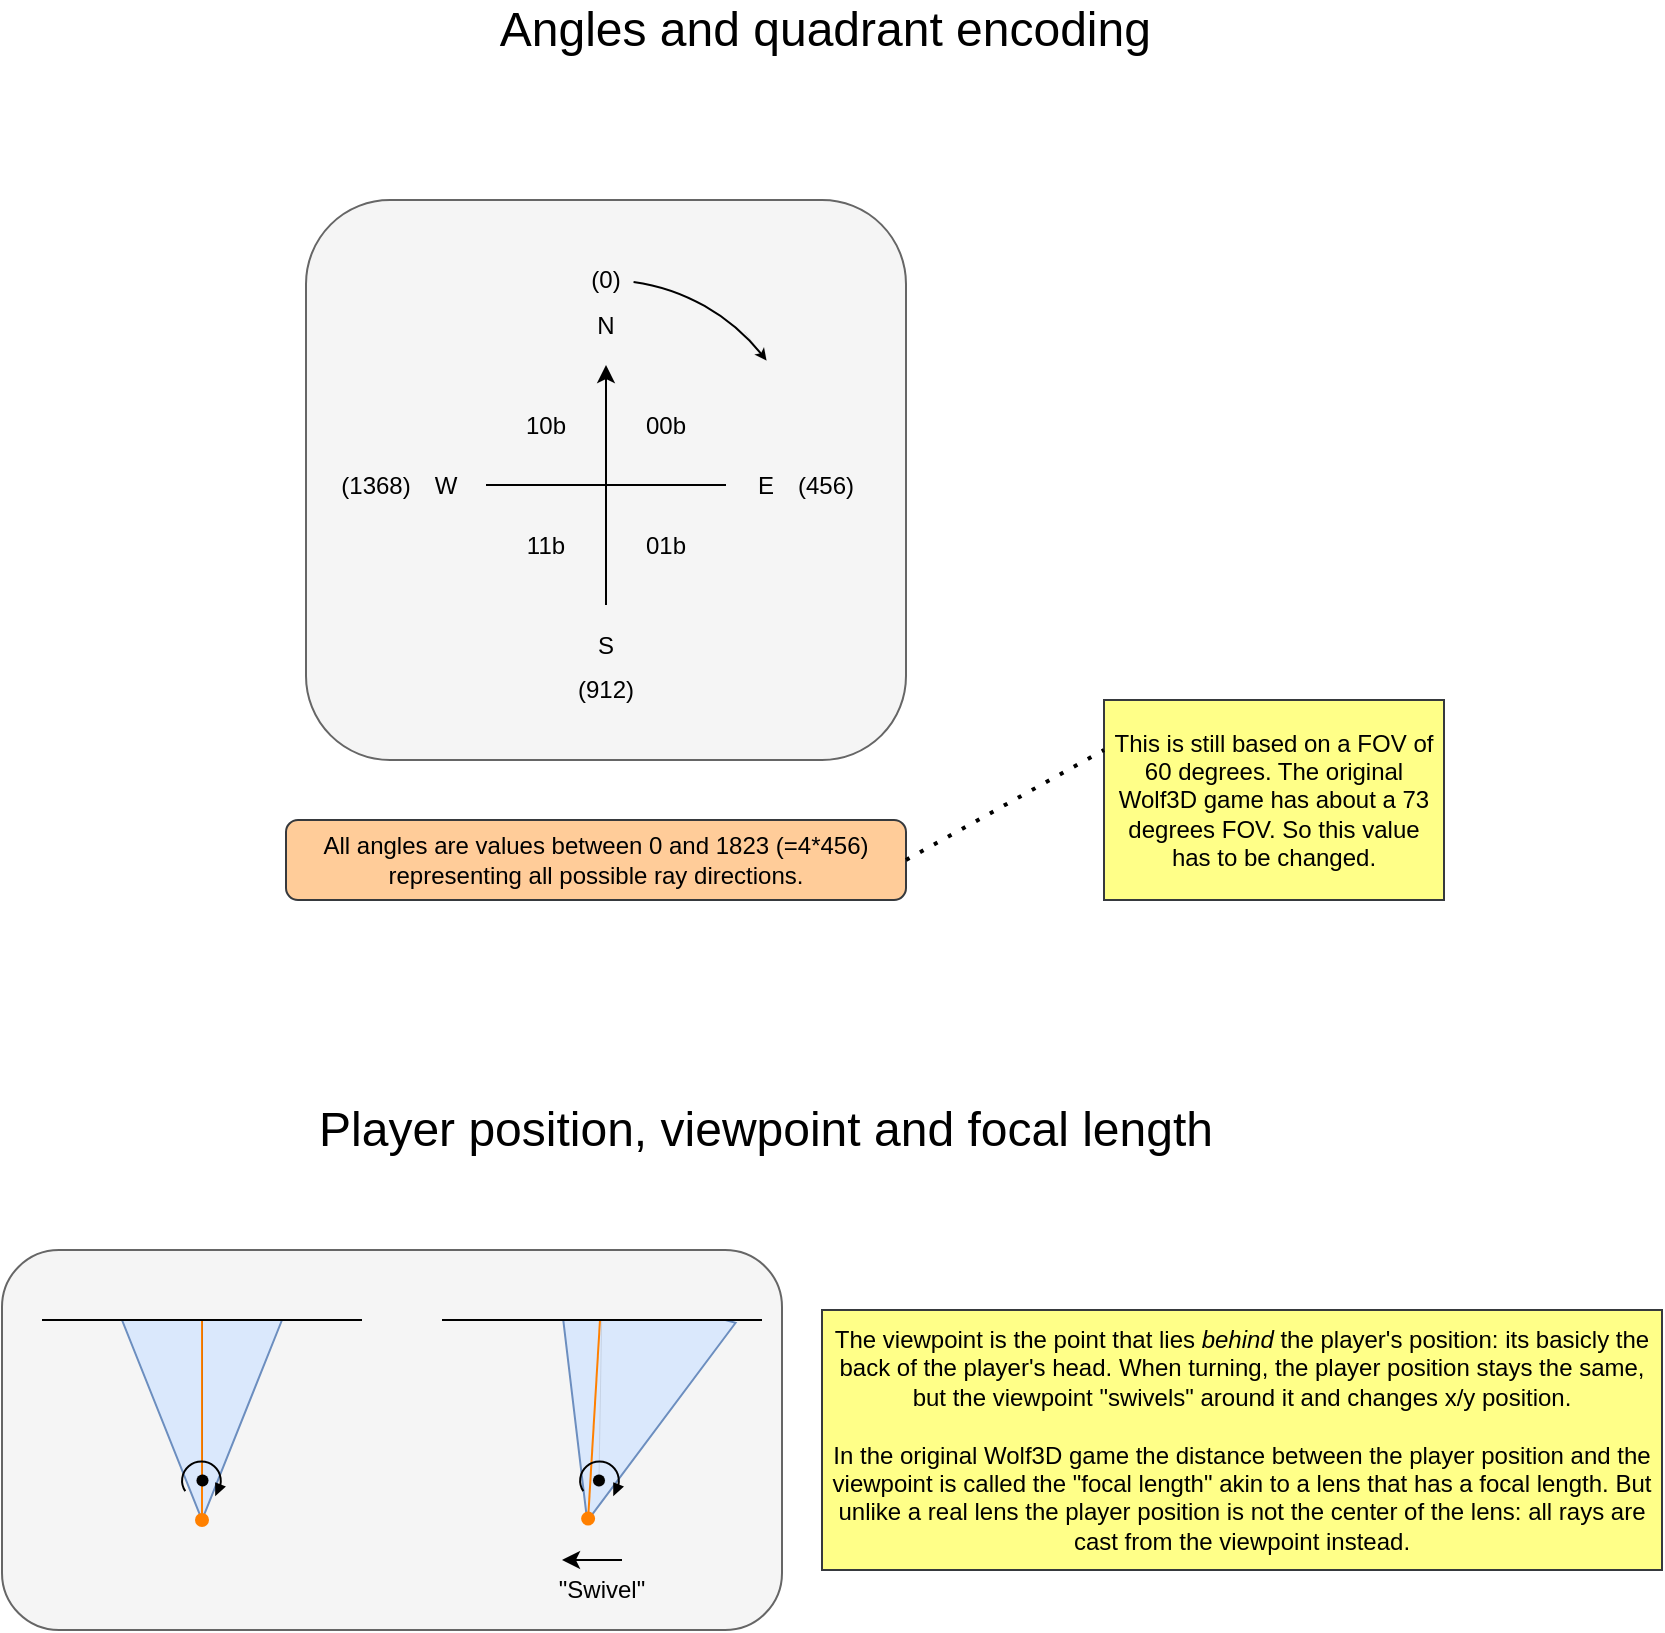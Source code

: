 <mxfile version="20.2.7" type="device" pages="2"><diagram id="IwFHvDMHvyYYLNJeueby" name="Definitions"><mxGraphModel dx="3754" dy="1385" grid="1" gridSize="10" guides="1" tooltips="1" connect="1" arrows="1" fold="1" page="1" pageScale="1" pageWidth="1169" pageHeight="1654" math="0" shadow="0"><root><mxCell id="0"/><mxCell id="1" parent="0"/><mxCell id="Seb7P92MuskYszHU4UcD-30" value="" style="rounded=1;whiteSpace=wrap;html=1;fillColor=#f5f5f5;strokeColor=#666666;fontColor=#333333;" parent="1" vertex="1"><mxGeometry x="-1016" y="705" width="390" height="190" as="geometry"/></mxCell><mxCell id="Seb7P92MuskYszHU4UcD-15" value="" style="triangle;whiteSpace=wrap;html=1;rotation=90;fillColor=#dae8fc;strokeColor=#6c8ebf;" parent="1" vertex="1"><mxGeometry x="-966" y="750" width="100" height="80" as="geometry"/></mxCell><mxCell id="Seb7P92MuskYszHU4UcD-17" value="" style="endArrow=none;html=1;rounded=0;startArrow=oval;startFill=1;entryX=0;entryY=0.5;entryDx=0;entryDy=0;exitX=1;exitY=0.5;exitDx=0;exitDy=0;strokeWidth=1;strokeColor=#FF8000;" parent="1" source="Seb7P92MuskYszHU4UcD-15" target="Seb7P92MuskYszHU4UcD-15" edge="1"><mxGeometry width="50" height="50" relative="1" as="geometry"><mxPoint x="-906" y="830" as="sourcePoint"/><mxPoint x="-926" y="750" as="targetPoint"/></mxGeometry></mxCell><mxCell id="pnBrASdNg9byDDKFD9IH-14" value="" style="triangle;whiteSpace=wrap;html=1;rotation=105;fillColor=#dae8fc;strokeColor=#6c8ebf;" vertex="1" parent="1"><mxGeometry x="-766" y="739" width="115" height="92" as="geometry"/></mxCell><mxCell id="y98od3RTpJMzL5h_g62b-8" value="" style="rounded=1;whiteSpace=wrap;html=1;fillColor=#f5f5f5;strokeColor=#666666;fontColor=#333333;" parent="1" vertex="1"><mxGeometry x="-864" y="180" width="300" height="280" as="geometry"/></mxCell><mxCell id="Seb7P92MuskYszHU4UcD-6" value="All angles are values between 0 and 1823 (=4*456) representing all possible ray directions." style="rounded=1;whiteSpace=wrap;html=1;fillColor=#ffcc99;strokeColor=#36393d;" parent="1" vertex="1"><mxGeometry x="-874" y="490" width="310" height="40" as="geometry"/></mxCell><mxCell id="Seb7P92MuskYszHU4UcD-7" value="This is still based on a FOV of 60 degrees. The original Wolf3D game has about a 73 degrees FOV. So this value has to be changed." style="rounded=0;whiteSpace=wrap;html=1;fillColor=#ffff88;strokeColor=#36393d;" parent="1" vertex="1"><mxGeometry x="-465" y="430" width="170" height="100" as="geometry"/></mxCell><mxCell id="Seb7P92MuskYszHU4UcD-8" value="" style="endArrow=none;dashed=1;html=1;dashPattern=1 3;strokeWidth=2;rounded=0;entryX=0;entryY=0.25;entryDx=0;entryDy=0;exitX=1;exitY=0.5;exitDx=0;exitDy=0;" parent="1" source="Seb7P92MuskYszHU4UcD-6" target="Seb7P92MuskYszHU4UcD-7" edge="1"><mxGeometry width="50" height="50" relative="1" as="geometry"><mxPoint x="-1074" y="340" as="sourcePoint"/><mxPoint x="-1024" y="290" as="targetPoint"/></mxGeometry></mxCell><mxCell id="Seb7P92MuskYszHU4UcD-9" value="The viewpoint is the point that lies &lt;i&gt;behind&lt;/i&gt; the player's position: its basicly the back of the player's head. When turning, the player position stays the same, but the viewpoint &quot;swivels&quot; around it and changes x/y position. &lt;br&gt;&lt;br&gt;In the original Wolf3D game the distance between the player position and the viewpoint is called the &quot;focal length&quot; akin to a lens that has a focal length. But unlike a real lens the player position is not the center of the lens: all rays are cast from the viewpoint instead." style="rounded=0;whiteSpace=wrap;html=1;fillColor=#ffff88;strokeColor=#36393d;" parent="1" vertex="1"><mxGeometry x="-606" y="735" width="420" height="130" as="geometry"/></mxCell><mxCell id="Seb7P92MuskYszHU4UcD-11" value="" style="endArrow=none;html=1;rounded=0;" parent="1" edge="1"><mxGeometry width="50" height="50" relative="1" as="geometry"><mxPoint x="-996" y="740" as="sourcePoint"/><mxPoint x="-836" y="740" as="targetPoint"/></mxGeometry></mxCell><mxCell id="Seb7P92MuskYszHU4UcD-16" value="" style="endArrow=none;html=1;rounded=0;startArrow=oval;startFill=1;exitX=0.8;exitY=0.5;exitDx=0;exitDy=0;exitPerimeter=0;strokeWidth=0;" parent="1" source="Seb7P92MuskYszHU4UcD-15" edge="1"><mxGeometry width="50" height="50" relative="1" as="geometry"><mxPoint x="-476" y="760" as="sourcePoint"/><mxPoint x="-916" y="740" as="targetPoint"/></mxGeometry></mxCell><mxCell id="Seb7P92MuskYszHU4UcD-20" value="" style="endArrow=none;html=1;rounded=0;startArrow=oval;startFill=1;entryX=0;entryY=0.75;entryDx=0;entryDy=0;exitX=0.8;exitY=0.5;exitDx=0;exitDy=0;exitPerimeter=0;strokeWidth=0;" parent="1" edge="1"><mxGeometry width="50" height="50" relative="1" as="geometry"><mxPoint x="-717.765" y="819.978" as="sourcePoint"/><mxPoint x="-716.378" y="737.527" as="targetPoint"/></mxGeometry></mxCell><mxCell id="Seb7P92MuskYszHU4UcD-21" value="" style="endArrow=none;html=1;rounded=0;startArrow=oval;startFill=1;exitX=1;exitY=0.5;exitDx=0;exitDy=0;strokeWidth=1;strokeColor=#FF8000;" parent="1" edge="1"><mxGeometry width="50" height="50" relative="1" as="geometry"><mxPoint x="-722.941" y="839.296" as="sourcePoint"/><mxPoint x="-717" y="740" as="targetPoint"/></mxGeometry></mxCell><mxCell id="Seb7P92MuskYszHU4UcD-28" value="" style="endArrow=classic;html=1;rounded=0;strokeColor=#000000;strokeWidth=1;" parent="1" edge="1"><mxGeometry width="50" height="50" relative="1" as="geometry"><mxPoint x="-706" y="860" as="sourcePoint"/><mxPoint x="-736" y="860" as="targetPoint"/></mxGeometry></mxCell><mxCell id="Seb7P92MuskYszHU4UcD-29" value="&quot;Swivel&quot;" style="text;html=1;strokeColor=none;fillColor=none;align=center;verticalAlign=middle;whiteSpace=wrap;rounded=0;" parent="1" vertex="1"><mxGeometry x="-746" y="860" width="60" height="30" as="geometry"/></mxCell><mxCell id="y98od3RTpJMzL5h_g62b-1" value="" style="endArrow=classic;html=1;rounded=0;endFill=1;" parent="1" edge="1"><mxGeometry width="50" height="50" relative="1" as="geometry"><mxPoint x="-714" y="382.5" as="sourcePoint"/><mxPoint x="-714" y="262.5" as="targetPoint"/></mxGeometry></mxCell><mxCell id="y98od3RTpJMzL5h_g62b-2" value="" style="endArrow=none;html=1;rounded=0;" parent="1" edge="1"><mxGeometry width="50" height="50" relative="1" as="geometry"><mxPoint x="-654" y="322.5" as="sourcePoint"/><mxPoint x="-774" y="322.5" as="targetPoint"/></mxGeometry></mxCell><mxCell id="y98od3RTpJMzL5h_g62b-3" value="00b" style="text;html=1;strokeColor=none;fillColor=none;align=center;verticalAlign=middle;whiteSpace=wrap;rounded=0;" parent="1" vertex="1"><mxGeometry x="-714" y="277.5" width="60" height="30" as="geometry"/></mxCell><mxCell id="y98od3RTpJMzL5h_g62b-4" value="N" style="text;html=1;strokeColor=none;fillColor=none;align=center;verticalAlign=middle;whiteSpace=wrap;rounded=0;" parent="1" vertex="1"><mxGeometry x="-744" y="227.5" width="60" height="30" as="geometry"/></mxCell><mxCell id="y98od3RTpJMzL5h_g62b-5" value="S" style="text;html=1;strokeColor=none;fillColor=none;align=center;verticalAlign=middle;whiteSpace=wrap;rounded=0;" parent="1" vertex="1"><mxGeometry x="-744" y="387.5" width="60" height="30" as="geometry"/></mxCell><mxCell id="y98od3RTpJMzL5h_g62b-6" value="E" style="text;html=1;strokeColor=none;fillColor=none;align=center;verticalAlign=middle;whiteSpace=wrap;rounded=0;" parent="1" vertex="1"><mxGeometry x="-664" y="307.5" width="60" height="30" as="geometry"/></mxCell><mxCell id="y98od3RTpJMzL5h_g62b-7" value="W" style="text;html=1;strokeColor=none;fillColor=none;align=center;verticalAlign=middle;whiteSpace=wrap;rounded=0;" parent="1" vertex="1"><mxGeometry x="-824" y="307.5" width="60" height="30" as="geometry"/></mxCell><mxCell id="y98od3RTpJMzL5h_g62b-9" value="Angles and quadrant encoding&amp;nbsp;" style="text;html=1;strokeColor=none;fillColor=none;align=center;verticalAlign=middle;whiteSpace=wrap;rounded=0;fontStyle=0;fontSize=24;" parent="1" vertex="1"><mxGeometry x="-799" y="80" width="396" height="30" as="geometry"/></mxCell><mxCell id="y98od3RTpJMzL5h_g62b-10" value="01b" style="text;html=1;strokeColor=none;fillColor=none;align=center;verticalAlign=middle;whiteSpace=wrap;rounded=0;" parent="1" vertex="1"><mxGeometry x="-714" y="337.5" width="60" height="30" as="geometry"/></mxCell><mxCell id="y98od3RTpJMzL5h_g62b-11" value="10b" style="text;html=1;strokeColor=none;fillColor=none;align=center;verticalAlign=middle;whiteSpace=wrap;rounded=0;" parent="1" vertex="1"><mxGeometry x="-774" y="277.5" width="60" height="30" as="geometry"/></mxCell><mxCell id="y98od3RTpJMzL5h_g62b-12" value="11b" style="text;html=1;strokeColor=none;fillColor=none;align=center;verticalAlign=middle;whiteSpace=wrap;rounded=0;" parent="1" vertex="1"><mxGeometry x="-774" y="337.5" width="60" height="30" as="geometry"/></mxCell><mxCell id="pnBrASdNg9byDDKFD9IH-1" value="" style="verticalLabelPosition=bottom;verticalAlign=top;html=1;shape=mxgraph.basic.arc;startAngle=0.022;endAngle=0.142;" vertex="1" parent="1"><mxGeometry x="-814" y="220" width="200" height="200" as="geometry"/></mxCell><mxCell id="pnBrASdNg9byDDKFD9IH-2" value="" style="endArrow=classic;html=1;rounded=0;exitX=0.845;exitY=0.128;exitDx=0;exitDy=0;exitPerimeter=0;strokeWidth=0;" edge="1" parent="1" source="pnBrASdNg9byDDKFD9IH-1"><mxGeometry width="50" height="50" relative="1" as="geometry"><mxPoint x="-824" y="250" as="sourcePoint"/><mxPoint x="-634" y="260" as="targetPoint"/></mxGeometry></mxCell><mxCell id="pnBrASdNg9byDDKFD9IH-3" value="(0)" style="text;html=1;strokeColor=none;fillColor=none;align=center;verticalAlign=middle;whiteSpace=wrap;rounded=0;" vertex="1" parent="1"><mxGeometry x="-744" y="205" width="60" height="30" as="geometry"/></mxCell><mxCell id="pnBrASdNg9byDDKFD9IH-4" value="(456)" style="text;html=1;strokeColor=none;fillColor=none;align=center;verticalAlign=middle;whiteSpace=wrap;rounded=0;" vertex="1" parent="1"><mxGeometry x="-634" y="307.5" width="60" height="30" as="geometry"/></mxCell><mxCell id="pnBrASdNg9byDDKFD9IH-5" value="(912)" style="text;html=1;strokeColor=none;fillColor=none;align=center;verticalAlign=middle;whiteSpace=wrap;rounded=0;" vertex="1" parent="1"><mxGeometry x="-744" y="410" width="60" height="30" as="geometry"/></mxCell><mxCell id="pnBrASdNg9byDDKFD9IH-6" value="(1368)" style="text;html=1;strokeColor=none;fillColor=none;align=center;verticalAlign=middle;whiteSpace=wrap;rounded=0;" vertex="1" parent="1"><mxGeometry x="-859" y="307.5" width="60" height="30" as="geometry"/></mxCell><mxCell id="pnBrASdNg9byDDKFD9IH-7" value="Player position, viewpoint&amp;nbsp;and focal length" style="text;html=1;strokeColor=none;fillColor=none;align=center;verticalAlign=middle;whiteSpace=wrap;rounded=0;fontStyle=0;fontSize=24;" vertex="1" parent="1"><mxGeometry x="-914" y="630" width="560" height="30" as="geometry"/></mxCell><mxCell id="pnBrASdNg9byDDKFD9IH-10" value="" style="verticalLabelPosition=bottom;shadow=0;dashed=0;align=center;html=1;verticalAlign=top;shape=mxgraph.electrical.rot_mech.verticalLabelPosition=bottom;shadow=0;dashed=0;align=center;html=1;verticalAlign=top;strokeWidth=1;shape=mxgraph.electrical.rot_mech.rotation;fontSize=24;flipH=1;rotation=-180;fillColor=#000000;" vertex="1" parent="1"><mxGeometry x="-927.03" y="810" width="22.06" height="17" as="geometry"/></mxCell><mxCell id="pnBrASdNg9byDDKFD9IH-15" value="" style="verticalLabelPosition=bottom;shadow=0;dashed=0;align=center;html=1;verticalAlign=top;shape=mxgraph.electrical.rot_mech.verticalLabelPosition=bottom;shadow=0;dashed=0;align=center;html=1;verticalAlign=top;strokeWidth=1;shape=mxgraph.electrical.rot_mech.rotation;fontSize=24;flipH=1;rotation=-180;fillColor=#000000;" vertex="1" parent="1"><mxGeometry x="-728.0" y="810" width="22.06" height="17" as="geometry"/></mxCell><mxCell id="pnBrASdNg9byDDKFD9IH-16" value="" style="rounded=0;whiteSpace=wrap;html=1;fontSize=24;fillColor=#f5f5f5;fontColor=#333333;strokeColor=none;" vertex="1" parent="1"><mxGeometry x="-754" y="710" width="104" height="30" as="geometry"/></mxCell><mxCell id="Seb7P92MuskYszHU4UcD-18" value="" style="endArrow=none;html=1;rounded=0;" parent="1" edge="1"><mxGeometry width="50" height="50" relative="1" as="geometry"><mxPoint x="-796" y="740" as="sourcePoint"/><mxPoint x="-636" y="740" as="targetPoint"/></mxGeometry></mxCell></root></mxGraphModel></diagram><diagram name="Draw 3D View" id="zpIlNIuAMDUL8SPz8ESY"><mxGraphModel dx="729" dy="391" grid="1" gridSize="10" guides="1" tooltips="1" connect="1" arrows="1" fold="1" page="1" pageScale="1" pageWidth="1169" pageHeight="1654" math="0" shadow="0"><root><mxCell id="o-w1KJKEujgNLh5GXevW-0"/><mxCell id="o-w1KJKEujgNLh5GXevW-1" parent="o-w1KJKEujgNLh5GXevW-0"/><mxCell id="o-w1KJKEujgNLh5GXevW-7" value="" style="rounded=1;whiteSpace=wrap;html=1;" vertex="1" parent="o-w1KJKEujgNLh5GXevW-1"><mxGeometry x="270" y="180" width="680" height="290" as="geometry"/></mxCell><mxCell id="o-w1KJKEujgNLh5GXevW-8" value="VIEWPOINT_X" style="rounded=0;whiteSpace=wrap;html=1;fillColor=#cdeb8b;strokeColor=#36393d;" vertex="1" parent="o-w1KJKEujgNLh5GXevW-1"><mxGeometry x="470" y="380" width="100" height="20" as="geometry"/></mxCell><mxCell id="o-w1KJKEujgNLh5GXevW-9" value="VIEWPOINT_Y" style="rounded=0;whiteSpace=wrap;html=1;fillColor=#cdeb8b;strokeColor=#36393d;" vertex="1" parent="o-w1KJKEujgNLh5GXevW-1"><mxGeometry x="470" y="400" width="100" height="20" as="geometry"/></mxCell><mxCell id="o-w1KJKEujgNLh5GXevW-10" value="LOOKING_DIR" style="rounded=0;whiteSpace=wrap;html=1;fillColor=#cdeb8b;strokeColor=#36393d;" vertex="1" parent="o-w1KJKEujgNLh5GXevW-1"><mxGeometry x="130" y="240" width="100" height="20" as="geometry"/></mxCell><mxCell id="o-w1KJKEujgNLh5GXevW-11" value="PLAYER_POS_X" style="rounded=0;whiteSpace=wrap;html=1;fillColor=#cdeb8b;strokeColor=#36393d;" vertex="1" parent="o-w1KJKEujgNLh5GXevW-1"><mxGeometry x="120" y="400" width="100" height="20" as="geometry"/></mxCell><mxCell id="o-w1KJKEujgNLh5GXevW-12" value="PLAYER_POS_Y" style="rounded=0;whiteSpace=wrap;html=1;fillColor=#cdeb8b;strokeColor=#36393d;" vertex="1" parent="o-w1KJKEujgNLh5GXevW-1"><mxGeometry x="120" y="420" width="100" height="20" as="geometry"/></mxCell><mxCell id="o-w1KJKEujgNLh5GXevW-23" value="Calculate looking dir quadrant" style="rounded=1;whiteSpace=wrap;html=1;fillColor=#cce5ff;strokeColor=#36393d;" vertex="1" parent="o-w1KJKEujgNLh5GXevW-1"><mxGeometry x="310" y="220" width="120" height="60" as="geometry"/></mxCell><mxCell id="o-w1KJKEujgNLh5GXevW-24" value="" style="endArrow=classic;html=1;rounded=0;strokeColor=#000000;strokeWidth=1;exitX=1;exitY=0.5;exitDx=0;exitDy=0;entryX=0;entryY=0.5;entryDx=0;entryDy=0;" edge="1" parent="o-w1KJKEujgNLh5GXevW-1" source="o-w1KJKEujgNLh5GXevW-10" target="o-w1KJKEujgNLh5GXevW-23"><mxGeometry width="50" height="50" relative="1" as="geometry"><mxPoint x="410" y="130" as="sourcePoint"/><mxPoint x="460" y="80" as="targetPoint"/></mxGeometry></mxCell><mxCell id="o-w1KJKEujgNLh5GXevW-25" value="LOOKING_DIR_QUADRANT" style="rounded=0;whiteSpace=wrap;html=1;fillColor=#cdeb8b;strokeColor=#36393d;" vertex="1" parent="o-w1KJKEujgNLh5GXevW-1"><mxGeometry x="470" y="240" width="180" height="20" as="geometry"/></mxCell><mxCell id="o-w1KJKEujgNLh5GXevW-26" value="" style="endArrow=classic;html=1;rounded=0;strokeColor=#000000;strokeWidth=1;exitX=1;exitY=0.5;exitDx=0;exitDy=0;entryX=0;entryY=0.5;entryDx=0;entryDy=0;" edge="1" parent="o-w1KJKEujgNLh5GXevW-1" source="o-w1KJKEujgNLh5GXevW-23" target="o-w1KJKEujgNLh5GXevW-25"><mxGeometry width="50" height="50" relative="1" as="geometry"><mxPoint x="240" y="260" as="sourcePoint"/><mxPoint x="320" y="260" as="targetPoint"/></mxGeometry></mxCell><mxCell id="o-w1KJKEujgNLh5GXevW-27" value="Calculate viewpoint position" style="rounded=1;whiteSpace=wrap;html=1;fillColor=#f8cecc;strokeColor=#b85450;" vertex="1" parent="o-w1KJKEujgNLh5GXevW-1"><mxGeometry x="300" y="370" width="120" height="60" as="geometry"/></mxCell><mxCell id="o-w1KJKEujgNLh5GXevW-28" value="" style="endArrow=classic;html=1;rounded=0;strokeColor=#000000;strokeWidth=1;exitX=1;exitY=0.5;exitDx=0;exitDy=0;entryX=0;entryY=0.25;entryDx=0;entryDy=0;" edge="1" parent="o-w1KJKEujgNLh5GXevW-1" source="o-w1KJKEujgNLh5GXevW-11" target="o-w1KJKEujgNLh5GXevW-27"><mxGeometry width="50" height="50" relative="1" as="geometry"><mxPoint x="240" y="260" as="sourcePoint"/><mxPoint x="320" y="260" as="targetPoint"/></mxGeometry></mxCell><mxCell id="o-w1KJKEujgNLh5GXevW-29" value="" style="endArrow=classic;html=1;rounded=0;strokeColor=#000000;strokeWidth=1;exitX=1;exitY=0.5;exitDx=0;exitDy=0;entryX=-0.006;entryY=0.639;entryDx=0;entryDy=0;entryPerimeter=0;" edge="1" parent="o-w1KJKEujgNLh5GXevW-1" source="o-w1KJKEujgNLh5GXevW-12" target="o-w1KJKEujgNLh5GXevW-27"><mxGeometry width="50" height="50" relative="1" as="geometry"><mxPoint x="230" y="420" as="sourcePoint"/><mxPoint x="310" y="395" as="targetPoint"/></mxGeometry></mxCell><mxCell id="o-w1KJKEujgNLh5GXevW-30" value="" style="endArrow=classic;html=1;rounded=0;strokeColor=#000000;strokeWidth=1;exitX=1;exitY=0.75;exitDx=0;exitDy=0;entryX=0;entryY=0;entryDx=0;entryDy=0;" edge="1" parent="o-w1KJKEujgNLh5GXevW-1" source="o-w1KJKEujgNLh5GXevW-10" target="o-w1KJKEujgNLh5GXevW-27"><mxGeometry width="50" height="50" relative="1" as="geometry"><mxPoint x="230" y="420" as="sourcePoint"/><mxPoint x="310" y="395" as="targetPoint"/></mxGeometry></mxCell><mxCell id="o-w1KJKEujgNLh5GXevW-31" value="update_viewpoint" style="text;html=1;strokeColor=none;fillColor=none;align=center;verticalAlign=middle;whiteSpace=wrap;rounded=0;fontSize=20;" vertex="1" parent="o-w1KJKEujgNLh5GXevW-1"><mxGeometry x="520" y="185" width="140" height="30" as="geometry"/></mxCell><mxCell id="xRkrBHXaii5PrIKwGh7K-1" value="LOOKING_DIR_SINE" style="rounded=0;whiteSpace=wrap;html=1;fillColor=#cdeb8b;strokeColor=#36393d;" vertex="1" parent="o-w1KJKEujgNLh5GXevW-1"><mxGeometry x="740" y="360" width="180" height="20" as="geometry"/></mxCell><mxCell id="xRkrBHXaii5PrIKwGh7K-2" value="LOOKING_DIR_COSINE" style="rounded=0;whiteSpace=wrap;html=1;fillColor=#cdeb8b;strokeColor=#36393d;" vertex="1" parent="o-w1KJKEujgNLh5GXevW-1"><mxGeometry x="700" y="390" width="180" height="20" as="geometry"/></mxCell><mxCell id="xRkrBHXaii5PrIKwGh7K-4" value="Calculate Sine and Cosine for looking direction" style="rounded=1;whiteSpace=wrap;html=1;fillColor=#cce5ff;strokeColor=#36393d;" vertex="1" parent="o-w1KJKEujgNLh5GXevW-1"><mxGeometry x="690" y="270" width="120" height="60" as="geometry"/></mxCell><mxCell id="xRkrBHXaii5PrIKwGh7K-5" value="NORMALIZED_LOOKING_DIR" style="rounded=0;whiteSpace=wrap;html=1;fillColor=#ffe6cc;strokeColor=#d79b00;" vertex="1" parent="o-w1KJKEujgNLh5GXevW-1"><mxGeometry x="480" y="290" width="180" height="20" as="geometry"/></mxCell><mxCell id="xRkrBHXaii5PrIKwGh7K-6" value="" style="endArrow=classic;html=1;rounded=0;strokeColor=#000000;strokeWidth=1;exitX=1;exitY=0.75;exitDx=0;exitDy=0;entryX=0;entryY=0.5;entryDx=0;entryDy=0;" edge="1" parent="o-w1KJKEujgNLh5GXevW-1" source="o-w1KJKEujgNLh5GXevW-23" target="xRkrBHXaii5PrIKwGh7K-5"><mxGeometry width="50" height="50" relative="1" as="geometry"><mxPoint x="440" y="260" as="sourcePoint"/><mxPoint x="480" y="260" as="targetPoint"/></mxGeometry></mxCell><mxCell id="xRkrBHXaii5PrIKwGh7K-9" value="" style="endArrow=classic;html=1;rounded=0;strokeColor=#000000;strokeWidth=1;exitX=0.25;exitY=1;exitDx=0;exitDy=0;entryX=0.133;entryY=-0.05;entryDx=0;entryDy=0;entryPerimeter=0;" edge="1" parent="o-w1KJKEujgNLh5GXevW-1" source="xRkrBHXaii5PrIKwGh7K-4" target="xRkrBHXaii5PrIKwGh7K-2"><mxGeometry width="50" height="50" relative="1" as="geometry"><mxPoint x="440" y="275" as="sourcePoint"/><mxPoint x="490" y="310" as="targetPoint"/></mxGeometry></mxCell><mxCell id="xRkrBHXaii5PrIKwGh7K-10" value="" style="endArrow=classic;html=1;rounded=0;strokeColor=#000000;strokeWidth=1;exitX=0.75;exitY=1;exitDx=0;exitDy=0;entryX=0.25;entryY=0;entryDx=0;entryDy=0;" edge="1" parent="o-w1KJKEujgNLh5GXevW-1" source="xRkrBHXaii5PrIKwGh7K-4" target="xRkrBHXaii5PrIKwGh7K-1"><mxGeometry width="50" height="50" relative="1" as="geometry"><mxPoint x="720" y="340" as="sourcePoint"/><mxPoint x="723.94" y="409" as="targetPoint"/></mxGeometry></mxCell><mxCell id="xRkrBHXaii5PrIKwGh7K-11" value="" style="endArrow=classic;html=1;rounded=0;strokeColor=#000000;strokeWidth=1;exitX=1;exitY=0.5;exitDx=0;exitDy=0;" edge="1" parent="o-w1KJKEujgNLh5GXevW-1" source="xRkrBHXaii5PrIKwGh7K-5" target="xRkrBHXaii5PrIKwGh7K-4"><mxGeometry width="50" height="50" relative="1" as="geometry"><mxPoint x="730" y="350" as="sourcePoint"/><mxPoint x="733.94" y="419" as="targetPoint"/></mxGeometry></mxCell><mxCell id="xRkrBHXaii5PrIKwGh7K-12" value="" style="endArrow=classic;html=1;rounded=0;fontSize=20;strokeWidth=1;exitX=1;exitY=0.25;exitDx=0;exitDy=0;entryX=0;entryY=0.5;entryDx=0;entryDy=0;" edge="1" parent="o-w1KJKEujgNLh5GXevW-1" source="o-w1KJKEujgNLh5GXevW-27" target="o-w1KJKEujgNLh5GXevW-8"><mxGeometry width="50" height="50" relative="1" as="geometry"><mxPoint x="550" y="490" as="sourcePoint"/><mxPoint x="600" y="440" as="targetPoint"/></mxGeometry></mxCell><mxCell id="xRkrBHXaii5PrIKwGh7K-13" value="" style="endArrow=classic;html=1;rounded=0;fontSize=20;strokeWidth=1;exitX=1;exitY=0.75;exitDx=0;exitDy=0;entryX=0;entryY=0.5;entryDx=0;entryDy=0;" edge="1" parent="o-w1KJKEujgNLh5GXevW-1" source="o-w1KJKEujgNLh5GXevW-27" target="o-w1KJKEujgNLh5GXevW-9"><mxGeometry width="50" height="50" relative="1" as="geometry"><mxPoint x="430.0" y="395" as="sourcePoint"/><mxPoint x="480" y="400" as="targetPoint"/></mxGeometry></mxCell></root></mxGraphModel></diagram></mxfile>